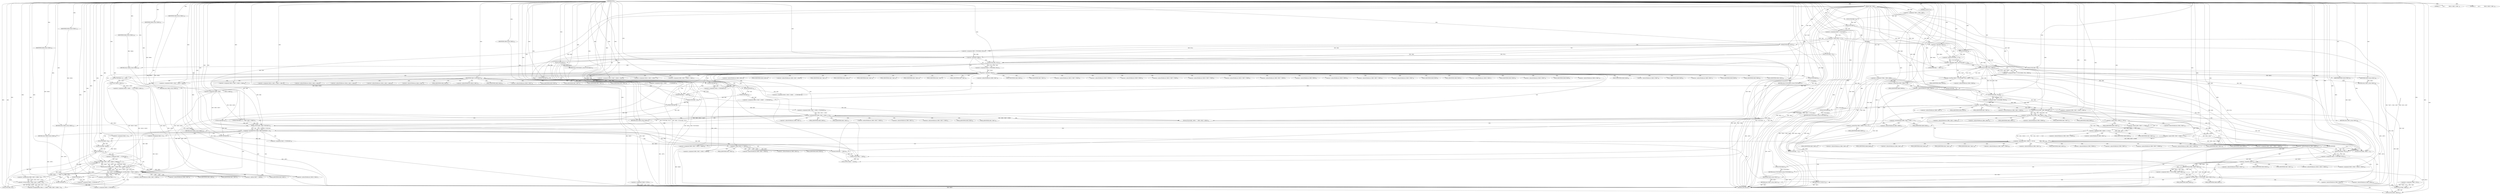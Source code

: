 digraph "FUN1" {  
"8" [label = <(METHOD,FUN1)<SUB>1</SUB>> ]
"542" [label = <(METHOD_RETURN,int)<SUB>1</SUB>> ]
"9" [label = <(PARAM,VAR1 *VAR2)<SUB>1</SUB>> ]
"12" [label = <(&lt;operator&gt;.assignment,*VAR4 = VAR2-&gt;VAR5)<SUB>3</SUB>> ]
"18" [label = <(&lt;operator&gt;.assignment,*VAR7 = VAR2-&gt;VAR7)<SUB>4</SUB>> ]
"25" [label = <(&lt;operator&gt;.assignment,*VAR9 = NULL)<SUB>5</SUB>> ]
"28" [label = <(&lt;operator&gt;.assignment,*VAR10 = NULL)<SUB>5</SUB>> ]
"34" [label = <(FUN2,FUN2(VAR7, 4))<SUB>9</SUB>> ]
"37" [label = <(&lt;operator&gt;.assignment,VAR11 = FUN3(VAR7))<SUB>11</SUB>> ]
"540" [label = <(RETURN,return 0;,return 0;)<SUB>139</SUB>> ]
"42" [label = <(&lt;operator&gt;.equals,VAR11 == 2)<SUB>12</SUB>> ]
"541" [label = <(LITERAL,0,return 0;)<SUB>139</SUB>> ]
"39" [label = <(FUN3,FUN3(VAR7))<SUB>11</SUB>> ]
"48" [label = <(FUN2,FUN2(VAR7, 22))<SUB>15</SUB>> ]
"51" [label = <(&lt;operator&gt;.assignment,VAR9 = FUN4(VAR2, NULL))<SUB>18</SUB>> ]
"63" [label = <(&lt;operator&gt;.assignment,VAR10 = FUN4(VAR2, NULL))<SUB>22</SUB>> ]
"75" [label = <(FUN6,FUN6(VAR10, 64, 1, 15))<SUB>25</SUB>> ]
"80" [label = <(&lt;operator&gt;.assignment,VAR10-&gt;VAR17-&gt;VAR18 = VAR19)<SUB>26</SUB>> ]
"87" [label = <(&lt;operator&gt;.assignment,VAR10-&gt;VAR20    = FUN7(VAR10-&gt;VAR21))<SUB>27</SUB>> ]
"95" [label = <(&lt;operator&gt;.assignment,VAR10-&gt;VAR22         = FUN8(VAR7))<SUB>28</SUB>> ]
"101" [label = <(&lt;operator&gt;.assignment,VAR15 = FUN8(VAR7))<SUB>29</SUB>> ]
"141" [label = <(&lt;operator&gt;.assignment,VAR10-&gt;VAR17-&gt;VAR28 = 0)<SUB>42</SUB>> ]
"148" [label = <(&lt;operator&gt;.assignment,VAR10-&gt;VAR17-&gt;VAR29     = FUN8(VAR7))<SUB>43</SUB>> ]
"156" [label = <(&lt;operator&gt;.assignment,VAR10-&gt;VAR17-&gt;VAR30    = FUN8(VAR7))<SUB>44</SUB>> ]
"164" [label = <(FUN2,FUN2(VAR7, 12))<SUB>45</SUB>> ]
"167" [label = <(&lt;operator&gt;.assignment,VAR9-&gt;VAR17-&gt;VAR18  = VAR31)<SUB>47</SUB>> ]
"174" [label = <(&lt;operator&gt;.assignment,VAR9-&gt;VAR22          = VAR10-&gt;VAR22)<SUB>48</SUB>> ]
"181" [label = <(&lt;operator&gt;.assignment,VAR9-&gt;VAR17-&gt;VAR32 = FUN8(VAR7))<SUB>49</SUB>> ]
"209" [label = <(FUN6,FUN6(VAR9, 33, 1, VAR9-&gt;VAR17-&gt;VAR32))<SUB>54</SUB>> ]
"229" [label = <(&lt;operator&gt;.assignment,VAR15 = FUN8(VAR7))<SUB>58</SUB>> ]
"251" [label = <(FUN2,FUN2(VAR7, 12))<SUB>65</SUB>> ]
"254" [label = <(FUN12,FUN12(VAR2, &quot;&quot;, 0x80))<SUB>66</SUB>> ]
"258" [label = <(FUN12,FUN12(VAR2, &quot;&quot;, 0x100))<SUB>67</SUB>> ]
"262" [label = <(FUN2,FUN2(VAR7, 0x80))<SUB>68</SUB>> ]
"265" [label = <(&lt;operator&gt;.assignment,VAR14 = 0)<SUB>70</SUB>> ]
"57" [label = <(&lt;operator&gt;.logicalNot,!VAR9)<SUB>19</SUB>> ]
"69" [label = <(&lt;operator&gt;.logicalNot,!VAR10)<SUB>23</SUB>> ]
"106" [label = <(IDENTIFIER,VAR15,switch(VAR15))<SUB>30</SUB>> ]
"190" [label = <(&lt;operator&gt;.lessEqualsThan,VAR9-&gt;VAR17-&gt;VAR32 &lt;= 0)<SUB>50</SUB>> ]
"219" [label = <(&lt;operator&gt;.lessThan,FUN11(VAR2, VAR9, FUN8(VAR7)) &lt; 0)<SUB>55</SUB>> ]
"234" [label = <(&lt;operator&gt;.equals,VAR15 == VAR35)<SUB>59</SUB>> ]
"273" [label = <(&lt;operator&gt;.lessThan,VAR12 &lt; VAR10-&gt;VAR22)<SUB>71</SUB>> ]
"278" [label = <(&lt;operator&gt;.postIncrement,VAR12++)<SUB>71</SUB>> ]
"53" [label = <(FUN4,FUN4(VAR2, NULL))<SUB>18</SUB>> ]
"60" [label = <(RETURN,return FUN5(VAR16);,return FUN5(VAR16);)<SUB>20</SUB>> ]
"65" [label = <(FUN4,FUN4(VAR2, NULL))<SUB>22</SUB>> ]
"72" [label = <(RETURN,return FUN5(VAR16);,return FUN5(VAR16);)<SUB>24</SUB>> ]
"91" [label = <(FUN7,FUN7(VAR10-&gt;VAR21))<SUB>27</SUB>> ]
"99" [label = <(FUN8,FUN8(VAR7))<SUB>28</SUB>> ]
"103" [label = <(FUN8,FUN8(VAR7))<SUB>29</SUB>> ]
"109" [label = <(LITERAL,1,{
        case 1:
            VAR10-&gt;VAR17-&gt;VAR...)<SUB>31</SUB>> ]
"110" [label = <(&lt;operator&gt;.assignment,VAR10-&gt;VAR17-&gt;VAR23 = VAR24)<SUB>32</SUB>> ]
"119" [label = <(LITERAL,2,{
        case 1:
            VAR10-&gt;VAR17-&gt;VAR...)<SUB>34</SUB>> ]
"120" [label = <(&lt;operator&gt;.assignment,VAR10-&gt;VAR17-&gt;VAR25 = VAR26)<SUB>35</SUB>> ]
"127" [label = <(&lt;operator&gt;.assignment,VAR10-&gt;VAR17-&gt;VAR23 = VAR27)<SUB>36</SUB>> ]
"136" [label = <(FUN9,FUN9(VAR2, &quot;&quot;, VAR15))<SUB>39</SUB>> ]
"154" [label = <(FUN8,FUN8(VAR7))<SUB>43</SUB>> ]
"162" [label = <(FUN8,FUN8(VAR7))<SUB>44</SUB>> ]
"187" [label = <(FUN8,FUN8(VAR7))<SUB>49</SUB>> ]
"198" [label = <(FUN10,FUN10(VAR2, VAR33, &quot;&quot;, VAR9-&gt;VAR17-&gt;VAR32))<SUB>51</SUB>> ]
"207" [label = <(RETURN,return VAR34;,return VAR34;)<SUB>52</SUB>> ]
"227" [label = <(RETURN,return VAR34;,return VAR34;)<SUB>56</SUB>> ]
"231" [label = <(FUN8,FUN8(VAR7))<SUB>58</SUB>> ]
"238" [label = <(&lt;operator&gt;.assignment,VAR9-&gt;VAR17-&gt;VAR23 = VAR36)<SUB>60</SUB>> ]
"270" [label = <(&lt;operator&gt;.assignment,VAR12 = 0)<SUB>71</SUB>> ]
"282" [label = <(&lt;operator&gt;.assignment,VAR37   = FUN8(VAR7))<SUB>72</SUB>> ]
"287" [label = <(&lt;operator&gt;.assignment,VAR38 = FUN8(VAR7))<SUB>73</SUB>> ]
"292" [label = <(&lt;operator&gt;.assignment,VAR39 = FUN8(VAR7))<SUB>74</SUB>> ]
"296" [label = <(FUN2,FUN2(VAR7, 8))<SUB>79</SUB>> ]
"299" [label = <(FUN13,FUN13(VAR9, VAR37, VAR14, VAR38, 0, VAR40))<SUB>80</SUB>> ]
"306" [label = <(FUN13,FUN13(VAR10, VAR37 + VAR38, VAR12, VAR39, 0, VA...)<SUB>81</SUB>> ]
"315" [label = <(&lt;operator&gt;.assignmentPlus,VAR14 += VAR38 / (VAR9-&gt;VAR17-&gt;VAR41 * 2))<SUB>82</SUB>> ]
"329" [label = <(&lt;operator&gt;.logicalAnd,!VAR11 &amp;&amp; FUN3(VAR7) == 3)<SUB>84</SUB>> ]
"61" [label = <(FUN5,FUN5(VAR16))<SUB>20</SUB>> ]
"73" [label = <(FUN5,FUN5(VAR16))<SUB>24</SUB>> ]
"208" [label = <(IDENTIFIER,VAR34,return VAR34;)<SUB>52</SUB>> ]
"220" [label = <(FUN11,FUN11(VAR2, VAR9, FUN8(VAR7)))<SUB>55</SUB>> ]
"228" [label = <(IDENTIFIER,VAR34,return VAR34;)<SUB>56</SUB>> ]
"247" [label = <(FUN9,FUN9(VAR2, &quot;&quot;, VAR15))<SUB>62</SUB>> ]
"337" [label = <(FUN2,FUN2(VAR7, 4))<SUB>85</SUB>> ]
"223" [label = <(FUN8,FUN8(VAR7))<SUB>55</SUB>> ]
"284" [label = <(FUN8,FUN8(VAR7))<SUB>72</SUB>> ]
"289" [label = <(FUN8,FUN8(VAR7))<SUB>73</SUB>> ]
"294" [label = <(FUN8,FUN8(VAR7))<SUB>74</SUB>> ]
"308" [label = <(&lt;operator&gt;.addition,VAR37 + VAR38)<SUB>81</SUB>> ]
"317" [label = <(&lt;operator&gt;.division,VAR38 / (VAR9-&gt;VAR17-&gt;VAR41 * 2))<SUB>82</SUB>> ]
"330" [label = <(&lt;operator&gt;.logicalNot,!VAR11)<SUB>84</SUB>> ]
"332" [label = <(&lt;operator&gt;.equals,FUN3(VAR7) == 3)<SUB>84</SUB>> ]
"341" [label = <(&lt;operator&gt;.lessThan,(VAR13 = FUN14(VAR2, NULL, VAR42)) &lt; 0)<SUB>87</SUB>> ]
"353" [label = <(&lt;operator&gt;.greaterThan,VAR4-&gt;VAR43 &gt; 1)<SUB>90</SUB>> ]
"467" [label = <(&lt;operator&gt;.greaterThan,VAR4-&gt;VAR50 &gt; 1)<SUB>117</SUB>> ]
"534" [label = <(FUN9,FUN9(VAR2, &quot;&quot;, VAR11))<SUB>135</SUB>> ]
"538" [label = <(RETURN,return VAR44;,return VAR44;)<SUB>136</SUB>> ]
"319" [label = <(&lt;operator&gt;.multiplication,VAR9-&gt;VAR17-&gt;VAR41 * 2)<SUB>82</SUB>> ]
"333" [label = <(FUN3,FUN3(VAR7))<SUB>84</SUB>> ]
"350" [label = <(RETURN,return VAR13;,return VAR13;)<SUB>88</SUB>> ]
"359" [label = <(FUN9,FUN9(VAR2, &quot;&quot;))<SUB>91</SUB>> ]
"362" [label = <(RETURN,return VAR44;,return VAR44;)<SUB>92</SUB>> ]
"473" [label = <(FUN9,FUN9(VAR2, &quot;&quot;))<SUB>118</SUB>> ]
"476" [label = <(RETURN,return VAR44;,return VAR44;)<SUB>119</SUB>> ]
"521" [label = <(FUN15,FUN15(VAR7, VAR9))<SUB>130</SUB>> ]
"529" [label = <(FUN15,FUN15(VAR7, VAR10))<SUB>133</SUB>> ]
"539" [label = <(IDENTIFIER,VAR44,return VAR44;)<SUB>136</SUB>> ]
"342" [label = <(&lt;operator&gt;.assignment,VAR13 = FUN14(VAR2, NULL, VAR42))<SUB>87</SUB>> ]
"351" [label = <(IDENTIFIER,VAR13,return VAR13;)<SUB>88</SUB>> ]
"363" [label = <(IDENTIFIER,VAR44,return VAR44;)<SUB>92</SUB>> ]
"477" [label = <(IDENTIFIER,VAR44,return VAR44;)<SUB>119</SUB>> ]
"344" [label = <(FUN14,FUN14(VAR2, NULL, VAR42))<SUB>87</SUB>> ]
"371" [label = <(&lt;operator&gt;.assignment,VAR9 = FUN4(VAR2, NULL))<SUB>94</SUB>> ]
"383" [label = <(&lt;operator&gt;.assignment,VAR9-&gt;VAR17-&gt;VAR18 = VAR31)<SUB>97</SUB>> ]
"485" [label = <(&lt;operator&gt;.assignment,VAR10 = FUN4(VAR2, NULL))<SUB>121</SUB>> ]
"497" [label = <(&lt;operator&gt;.assignment,VAR10-&gt;VAR17-&gt;VAR18 = VAR19)<SUB>124</SUB>> ]
"377" [label = <(&lt;operator&gt;.logicalNot,!VAR9)<SUB>95</SUB>> ]
"391" [label = <(&lt;operator&gt;.lessThan,(FUN14(VAR2, VAR9, VAR45)) &lt; 0)<SUB>98</SUB>> ]
"401" [label = <(&lt;operator&gt;.logicalAnd,VAR4-&gt;VAR46 == 100 &amp;&amp;
                VAR4-&gt;VAR...)<SUB>100</SUB>> ]
"452" [label = <(&lt;operator&gt;.lessEqualsThan,VAR9-&gt;VAR17-&gt;VAR41 &lt;= 0)<SUB>111</SUB>> ]
"491" [label = <(&lt;operator&gt;.logicalNot,!VAR10)<SUB>122</SUB>> ]
"505" [label = <(&lt;operator&gt;.lessThan,(VAR13 = FUN14(VAR2, VAR10, VAR51))&lt;0)<SUB>125</SUB>> ]
"373" [label = <(FUN4,FUN4(VAR2, NULL))<SUB>94</SUB>> ]
"380" [label = <(RETURN,return FUN5(VAR16);,return FUN5(VAR16);)<SUB>96</SUB>> ]
"398" [label = <(RETURN,return VAR13;,return VAR13;)<SUB>99</SUB>> ]
"421" [label = <(&lt;operator&gt;.assignment,VAR9-&gt;VAR17-&gt;VAR23 = VAR36)<SUB>103</SUB>> ]
"460" [label = <(FUN10,FUN10(VAR2, VAR33, &quot;&quot;))<SUB>112</SUB>> ]
"464" [label = <(RETURN,return VAR34;,return VAR34;)<SUB>113</SUB>> ]
"487" [label = <(FUN4,FUN4(VAR2, NULL))<SUB>121</SUB>> ]
"494" [label = <(RETURN,return FUN5(VAR16);,return FUN5(VAR16);)<SUB>123</SUB>> ]
"514" [label = <(RETURN,return VAR13;,return VAR13;)<SUB>126</SUB>> ]
"381" [label = <(FUN5,FUN5(VAR16))<SUB>96</SUB>> ]
"392" [label = <(FUN14,FUN14(VAR2, VAR9, VAR45))<SUB>98</SUB>> ]
"399" [label = <(IDENTIFIER,VAR13,return VAR13;)<SUB>99</SUB>> ]
"402" [label = <(&lt;operator&gt;.logicalAnd,VAR4-&gt;VAR46 == 100 &amp;&amp;
                VAR4-&gt;VAR...)<SUB>100</SUB>> ]
"413" [label = <(&lt;operator&gt;.equals,VAR9-&gt;VAR17-&gt;VAR48 == 16)<SUB>102</SUB>> ]
"430" [label = <(FUN9,FUN9(VAR2,
                                    ...)<SUB>105</SUB>> ]
"444" [label = <(&lt;operator&gt;.assignment,VAR9-&gt;VAR17-&gt;VAR23 = VAR49)<SUB>109</SUB>> ]
"465" [label = <(IDENTIFIER,VAR34,return VAR34;)<SUB>113</SUB>> ]
"495" [label = <(FUN5,FUN5(VAR16))<SUB>123</SUB>> ]
"506" [label = <(&lt;operator&gt;.assignment,VAR13 = FUN14(VAR2, VAR10, VAR51))<SUB>125</SUB>> ]
"515" [label = <(IDENTIFIER,VAR13,return VAR13;)<SUB>126</SUB>> ]
"403" [label = <(&lt;operator&gt;.equals,VAR4-&gt;VAR46 == 100)<SUB>100</SUB>> ]
"408" [label = <(&lt;operator&gt;.equals,VAR4-&gt;VAR47 == VAR35)<SUB>101</SUB>> ]
"508" [label = <(FUN14,FUN14(VAR2, VAR10, VAR51))<SUB>125</SUB>> ]
"81" [label = <(&lt;operator&gt;.indirectFieldAccess,VAR10-&gt;VAR17-&gt;VAR18)<SUB>26</SUB>> ]
"88" [label = <(&lt;operator&gt;.indirectFieldAccess,VAR10-&gt;VAR20)<SUB>27</SUB>> ]
"96" [label = <(&lt;operator&gt;.indirectFieldAccess,VAR10-&gt;VAR22)<SUB>28</SUB>> ]
"142" [label = <(&lt;operator&gt;.indirectFieldAccess,VAR10-&gt;VAR17-&gt;VAR28)<SUB>42</SUB>> ]
"149" [label = <(&lt;operator&gt;.indirectFieldAccess,VAR10-&gt;VAR17-&gt;VAR29)<SUB>43</SUB>> ]
"157" [label = <(&lt;operator&gt;.indirectFieldAccess,VAR10-&gt;VAR17-&gt;VAR30)<SUB>44</SUB>> ]
"168" [label = <(&lt;operator&gt;.indirectFieldAccess,VAR9-&gt;VAR17-&gt;VAR18)<SUB>47</SUB>> ]
"175" [label = <(&lt;operator&gt;.indirectFieldAccess,VAR9-&gt;VAR22)<SUB>48</SUB>> ]
"178" [label = <(&lt;operator&gt;.indirectFieldAccess,VAR10-&gt;VAR22)<SUB>48</SUB>> ]
"182" [label = <(&lt;operator&gt;.indirectFieldAccess,VAR9-&gt;VAR17-&gt;VAR32)<SUB>49</SUB>> ]
"213" [label = <(&lt;operator&gt;.indirectFieldAccess,VAR9-&gt;VAR17-&gt;VAR32)<SUB>54</SUB>> ]
"82" [label = <(&lt;operator&gt;.indirectFieldAccess,VAR10-&gt;VAR17)<SUB>26</SUB>> ]
"85" [label = <(FIELD_IDENTIFIER,VAR18,VAR18)<SUB>26</SUB>> ]
"90" [label = <(FIELD_IDENTIFIER,VAR20,VAR20)<SUB>27</SUB>> ]
"92" [label = <(&lt;operator&gt;.indirectFieldAccess,VAR10-&gt;VAR21)<SUB>27</SUB>> ]
"98" [label = <(FIELD_IDENTIFIER,VAR22,VAR22)<SUB>28</SUB>> ]
"143" [label = <(&lt;operator&gt;.indirectFieldAccess,VAR10-&gt;VAR17)<SUB>42</SUB>> ]
"146" [label = <(FIELD_IDENTIFIER,VAR28,VAR28)<SUB>42</SUB>> ]
"150" [label = <(&lt;operator&gt;.indirectFieldAccess,VAR10-&gt;VAR17)<SUB>43</SUB>> ]
"153" [label = <(FIELD_IDENTIFIER,VAR29,VAR29)<SUB>43</SUB>> ]
"158" [label = <(&lt;operator&gt;.indirectFieldAccess,VAR10-&gt;VAR17)<SUB>44</SUB>> ]
"161" [label = <(FIELD_IDENTIFIER,VAR30,VAR30)<SUB>44</SUB>> ]
"169" [label = <(&lt;operator&gt;.indirectFieldAccess,VAR9-&gt;VAR17)<SUB>47</SUB>> ]
"172" [label = <(FIELD_IDENTIFIER,VAR18,VAR18)<SUB>47</SUB>> ]
"177" [label = <(FIELD_IDENTIFIER,VAR22,VAR22)<SUB>48</SUB>> ]
"180" [label = <(FIELD_IDENTIFIER,VAR22,VAR22)<SUB>48</SUB>> ]
"183" [label = <(&lt;operator&gt;.indirectFieldAccess,VAR9-&gt;VAR17)<SUB>49</SUB>> ]
"186" [label = <(FIELD_IDENTIFIER,VAR32,VAR32)<SUB>49</SUB>> ]
"191" [label = <(&lt;operator&gt;.indirectFieldAccess,VAR9-&gt;VAR17-&gt;VAR32)<SUB>50</SUB>> ]
"214" [label = <(&lt;operator&gt;.indirectFieldAccess,VAR9-&gt;VAR17)<SUB>54</SUB>> ]
"217" [label = <(FIELD_IDENTIFIER,VAR32,VAR32)<SUB>54</SUB>> ]
"275" [label = <(&lt;operator&gt;.indirectFieldAccess,VAR10-&gt;VAR22)<SUB>71</SUB>> ]
"84" [label = <(FIELD_IDENTIFIER,VAR17,VAR17)<SUB>26</SUB>> ]
"94" [label = <(FIELD_IDENTIFIER,VAR21,VAR21)<SUB>27</SUB>> ]
"111" [label = <(&lt;operator&gt;.indirectFieldAccess,VAR10-&gt;VAR17-&gt;VAR23)<SUB>32</SUB>> ]
"121" [label = <(&lt;operator&gt;.indirectFieldAccess,VAR10-&gt;VAR17-&gt;VAR25)<SUB>35</SUB>> ]
"128" [label = <(&lt;operator&gt;.indirectFieldAccess,VAR10-&gt;VAR17-&gt;VAR23)<SUB>36</SUB>> ]
"145" [label = <(FIELD_IDENTIFIER,VAR17,VAR17)<SUB>42</SUB>> ]
"152" [label = <(FIELD_IDENTIFIER,VAR17,VAR17)<SUB>43</SUB>> ]
"160" [label = <(FIELD_IDENTIFIER,VAR17,VAR17)<SUB>44</SUB>> ]
"171" [label = <(FIELD_IDENTIFIER,VAR17,VAR17)<SUB>47</SUB>> ]
"185" [label = <(FIELD_IDENTIFIER,VAR17,VAR17)<SUB>49</SUB>> ]
"192" [label = <(&lt;operator&gt;.indirectFieldAccess,VAR9-&gt;VAR17)<SUB>50</SUB>> ]
"195" [label = <(FIELD_IDENTIFIER,VAR32,VAR32)<SUB>50</SUB>> ]
"202" [label = <(&lt;operator&gt;.indirectFieldAccess,VAR9-&gt;VAR17-&gt;VAR32)<SUB>51</SUB>> ]
"216" [label = <(FIELD_IDENTIFIER,VAR17,VAR17)<SUB>54</SUB>> ]
"239" [label = <(&lt;operator&gt;.indirectFieldAccess,VAR9-&gt;VAR17-&gt;VAR23)<SUB>60</SUB>> ]
"277" [label = <(FIELD_IDENTIFIER,VAR22,VAR22)<SUB>71</SUB>> ]
"112" [label = <(&lt;operator&gt;.indirectFieldAccess,VAR10-&gt;VAR17)<SUB>32</SUB>> ]
"115" [label = <(FIELD_IDENTIFIER,VAR23,VAR23)<SUB>32</SUB>> ]
"122" [label = <(&lt;operator&gt;.indirectFieldAccess,VAR10-&gt;VAR17)<SUB>35</SUB>> ]
"125" [label = <(FIELD_IDENTIFIER,VAR25,VAR25)<SUB>35</SUB>> ]
"129" [label = <(&lt;operator&gt;.indirectFieldAccess,VAR10-&gt;VAR17)<SUB>36</SUB>> ]
"132" [label = <(FIELD_IDENTIFIER,VAR23,VAR23)<SUB>36</SUB>> ]
"194" [label = <(FIELD_IDENTIFIER,VAR17,VAR17)<SUB>50</SUB>> ]
"203" [label = <(&lt;operator&gt;.indirectFieldAccess,VAR9-&gt;VAR17)<SUB>51</SUB>> ]
"206" [label = <(FIELD_IDENTIFIER,VAR32,VAR32)<SUB>51</SUB>> ]
"240" [label = <(&lt;operator&gt;.indirectFieldAccess,VAR9-&gt;VAR17)<SUB>60</SUB>> ]
"243" [label = <(FIELD_IDENTIFIER,VAR23,VAR23)<SUB>60</SUB>> ]
"517" [label = <(&lt;operator&gt;.indirectFieldAccess,VAR4-&gt;VAR43)<SUB>129</SUB>> ]
"525" [label = <(&lt;operator&gt;.indirectFieldAccess,VAR4-&gt;VAR50)<SUB>132</SUB>> ]
"114" [label = <(FIELD_IDENTIFIER,VAR17,VAR17)<SUB>32</SUB>> ]
"124" [label = <(FIELD_IDENTIFIER,VAR17,VAR17)<SUB>35</SUB>> ]
"131" [label = <(FIELD_IDENTIFIER,VAR17,VAR17)<SUB>36</SUB>> ]
"205" [label = <(FIELD_IDENTIFIER,VAR17,VAR17)<SUB>51</SUB>> ]
"242" [label = <(FIELD_IDENTIFIER,VAR17,VAR17)<SUB>60</SUB>> ]
"320" [label = <(&lt;operator&gt;.indirectFieldAccess,VAR9-&gt;VAR17-&gt;VAR41)<SUB>82</SUB>> ]
"354" [label = <(&lt;operator&gt;.indirectFieldAccess,VAR4-&gt;VAR43)<SUB>90</SUB>> ]
"468" [label = <(&lt;operator&gt;.indirectFieldAccess,VAR4-&gt;VAR50)<SUB>117</SUB>> ]
"519" [label = <(FIELD_IDENTIFIER,VAR43,VAR43)<SUB>129</SUB>> ]
"527" [label = <(FIELD_IDENTIFIER,VAR50,VAR50)<SUB>132</SUB>> ]
"321" [label = <(&lt;operator&gt;.indirectFieldAccess,VAR9-&gt;VAR17)<SUB>82</SUB>> ]
"324" [label = <(FIELD_IDENTIFIER,VAR41,VAR41)<SUB>82</SUB>> ]
"356" [label = <(FIELD_IDENTIFIER,VAR43,VAR43)<SUB>90</SUB>> ]
"470" [label = <(FIELD_IDENTIFIER,VAR50,VAR50)<SUB>117</SUB>> ]
"323" [label = <(FIELD_IDENTIFIER,VAR17,VAR17)<SUB>82</SUB>> ]
"367" [label = <(&lt;operator&gt;.indirectFieldAccess,VAR4-&gt;VAR43)<SUB>93</SUB>> ]
"481" [label = <(&lt;operator&gt;.indirectFieldAccess,VAR4-&gt;VAR50)<SUB>120</SUB>> ]
"369" [label = <(FIELD_IDENTIFIER,VAR43,VAR43)<SUB>93</SUB>> ]
"483" [label = <(FIELD_IDENTIFIER,VAR50,VAR50)<SUB>120</SUB>> ]
"384" [label = <(&lt;operator&gt;.indirectFieldAccess,VAR9-&gt;VAR17-&gt;VAR18)<SUB>97</SUB>> ]
"498" [label = <(&lt;operator&gt;.indirectFieldAccess,VAR10-&gt;VAR17-&gt;VAR18)<SUB>124</SUB>> ]
"385" [label = <(&lt;operator&gt;.indirectFieldAccess,VAR9-&gt;VAR17)<SUB>97</SUB>> ]
"388" [label = <(FIELD_IDENTIFIER,VAR18,VAR18)<SUB>97</SUB>> ]
"453" [label = <(&lt;operator&gt;.indirectFieldAccess,VAR9-&gt;VAR17-&gt;VAR41)<SUB>111</SUB>> ]
"499" [label = <(&lt;operator&gt;.indirectFieldAccess,VAR10-&gt;VAR17)<SUB>124</SUB>> ]
"502" [label = <(FIELD_IDENTIFIER,VAR18,VAR18)<SUB>124</SUB>> ]
"387" [label = <(FIELD_IDENTIFIER,VAR17,VAR17)<SUB>97</SUB>> ]
"414" [label = <(&lt;operator&gt;.indirectFieldAccess,VAR9-&gt;VAR17-&gt;VAR48)<SUB>102</SUB>> ]
"422" [label = <(&lt;operator&gt;.indirectFieldAccess,VAR9-&gt;VAR17-&gt;VAR23)<SUB>103</SUB>> ]
"454" [label = <(&lt;operator&gt;.indirectFieldAccess,VAR9-&gt;VAR17)<SUB>111</SUB>> ]
"457" [label = <(FIELD_IDENTIFIER,VAR41,VAR41)<SUB>111</SUB>> ]
"501" [label = <(FIELD_IDENTIFIER,VAR17,VAR17)<SUB>124</SUB>> ]
"404" [label = <(&lt;operator&gt;.indirectFieldAccess,VAR4-&gt;VAR46)<SUB>100</SUB>> ]
"409" [label = <(&lt;operator&gt;.indirectFieldAccess,VAR4-&gt;VAR47)<SUB>101</SUB>> ]
"415" [label = <(&lt;operator&gt;.indirectFieldAccess,VAR9-&gt;VAR17)<SUB>102</SUB>> ]
"418" [label = <(FIELD_IDENTIFIER,VAR48,VAR48)<SUB>102</SUB>> ]
"423" [label = <(&lt;operator&gt;.indirectFieldAccess,VAR9-&gt;VAR17)<SUB>103</SUB>> ]
"426" [label = <(FIELD_IDENTIFIER,VAR23,VAR23)<SUB>103</SUB>> ]
"433" [label = <(&lt;operator&gt;.indirectFieldAccess,VAR4-&gt;VAR46)<SUB>107</SUB>> ]
"436" [label = <(&lt;operator&gt;.indirectFieldAccess,VAR4-&gt;VAR47)<SUB>107</SUB>> ]
"439" [label = <(&lt;operator&gt;.indirectFieldAccess,VAR9-&gt;VAR17-&gt;VAR48)<SUB>108</SUB>> ]
"445" [label = <(&lt;operator&gt;.indirectFieldAccess,VAR9-&gt;VAR17-&gt;VAR23)<SUB>109</SUB>> ]
"456" [label = <(FIELD_IDENTIFIER,VAR17,VAR17)<SUB>111</SUB>> ]
"406" [label = <(FIELD_IDENTIFIER,VAR46,VAR46)<SUB>100</SUB>> ]
"411" [label = <(FIELD_IDENTIFIER,VAR47,VAR47)<SUB>101</SUB>> ]
"417" [label = <(FIELD_IDENTIFIER,VAR17,VAR17)<SUB>102</SUB>> ]
"425" [label = <(FIELD_IDENTIFIER,VAR17,VAR17)<SUB>103</SUB>> ]
"435" [label = <(FIELD_IDENTIFIER,VAR46,VAR46)<SUB>107</SUB>> ]
"438" [label = <(FIELD_IDENTIFIER,VAR47,VAR47)<SUB>107</SUB>> ]
"440" [label = <(&lt;operator&gt;.indirectFieldAccess,VAR9-&gt;VAR17)<SUB>108</SUB>> ]
"443" [label = <(FIELD_IDENTIFIER,VAR48,VAR48)<SUB>108</SUB>> ]
"446" [label = <(&lt;operator&gt;.indirectFieldAccess,VAR9-&gt;VAR17)<SUB>109</SUB>> ]
"449" [label = <(FIELD_IDENTIFIER,VAR23,VAR23)<SUB>109</SUB>> ]
"442" [label = <(FIELD_IDENTIFIER,VAR17,VAR17)<SUB>108</SUB>> ]
"448" [label = <(FIELD_IDENTIFIER,VAR17,VAR17)<SUB>109</SUB>> ]
  "227" -> "542"  [ label = "DDG: &lt;RET&gt;"] 
  "540" -> "542"  [ label = "DDG: &lt;RET&gt;"] 
  "494" -> "542"  [ label = "DDG: &lt;RET&gt;"] 
  "380" -> "542"  [ label = "DDG: &lt;RET&gt;"] 
  "398" -> "542"  [ label = "DDG: &lt;RET&gt;"] 
  "350" -> "542"  [ label = "DDG: &lt;RET&gt;"] 
  "476" -> "542"  [ label = "DDG: &lt;RET&gt;"] 
  "464" -> "542"  [ label = "DDG: &lt;RET&gt;"] 
  "514" -> "542"  [ label = "DDG: &lt;RET&gt;"] 
  "207" -> "542"  [ label = "DDG: &lt;RET&gt;"] 
  "362" -> "542"  [ label = "DDG: &lt;RET&gt;"] 
  "72" -> "542"  [ label = "DDG: &lt;RET&gt;"] 
  "60" -> "542"  [ label = "DDG: &lt;RET&gt;"] 
  "538" -> "542"  [ label = "DDG: &lt;RET&gt;"] 
  "12" -> "542"  [ label = "DDG: VAR4"] 
  "12" -> "542"  [ label = "DDG: VAR2-&gt;VAR5"] 
  "12" -> "542"  [ label = "DDG: *VAR4 = VAR2-&gt;VAR5"] 
  "18" -> "542"  [ label = "DDG: VAR2-&gt;VAR7"] 
  "18" -> "542"  [ label = "DDG: *VAR7 = VAR2-&gt;VAR7"] 
  "25" -> "542"  [ label = "DDG: *VAR9 = NULL"] 
  "28" -> "542"  [ label = "DDG: VAR10"] 
  "28" -> "542"  [ label = "DDG: *VAR10 = NULL"] 
  "34" -> "542"  [ label = "DDG: FUN2(VAR7, 4)"] 
  "37" -> "542"  [ label = "DDG: FUN3(VAR7)"] 
  "37" -> "542"  [ label = "DDG: VAR11 = FUN3(VAR7)"] 
  "42" -> "542"  [ label = "DDG: VAR11"] 
  "42" -> "542"  [ label = "DDG: VAR11 == 2"] 
  "48" -> "542"  [ label = "DDG: VAR7"] 
  "48" -> "542"  [ label = "DDG: FUN2(VAR7, 22)"] 
  "53" -> "542"  [ label = "DDG: VAR2"] 
  "53" -> "542"  [ label = "DDG: NULL"] 
  "51" -> "542"  [ label = "DDG: FUN4(VAR2, NULL)"] 
  "51" -> "542"  [ label = "DDG: VAR9 = FUN4(VAR2, NULL)"] 
  "57" -> "542"  [ label = "DDG: VAR9"] 
  "57" -> "542"  [ label = "DDG: !VAR9"] 
  "61" -> "542"  [ label = "DDG: VAR16"] 
  "61" -> "542"  [ label = "DDG: FUN5(VAR16)"] 
  "127" -> "542"  [ label = "DDG: VAR27"] 
  "444" -> "542"  [ label = "DDG: VAR49"] 
  "344" -> "542"  [ label = "DDG: VAR42"] 
  "120" -> "542"  [ label = "DDG: VAR26"] 
  "110" -> "542"  [ label = "DDG: VAR24"] 
  "392" -> "542"  [ label = "DDG: VAR45"] 
  "508" -> "542"  [ label = "DDG: VAR51"] 
  "8" -> "9"  [ label = "DDG: "] 
  "9" -> "12"  [ label = "DDG: VAR2"] 
  "9" -> "18"  [ label = "DDG: VAR2"] 
  "8" -> "25"  [ label = "DDG: "] 
  "8" -> "28"  [ label = "DDG: "] 
  "39" -> "37"  [ label = "DDG: VAR7"] 
  "541" -> "540"  [ label = "DDG: 0"] 
  "8" -> "540"  [ label = "DDG: "] 
  "18" -> "34"  [ label = "DDG: VAR7"] 
  "8" -> "34"  [ label = "DDG: "] 
  "8" -> "541"  [ label = "DDG: "] 
  "34" -> "39"  [ label = "DDG: VAR7"] 
  "8" -> "39"  [ label = "DDG: "] 
  "37" -> "42"  [ label = "DDG: VAR11"] 
  "8" -> "42"  [ label = "DDG: "] 
  "53" -> "51"  [ label = "DDG: VAR2"] 
  "53" -> "51"  [ label = "DDG: NULL"] 
  "65" -> "63"  [ label = "DDG: VAR2"] 
  "65" -> "63"  [ label = "DDG: NULL"] 
  "8" -> "80"  [ label = "DDG: "] 
  "91" -> "87"  [ label = "DDG: VAR10-&gt;VAR21"] 
  "99" -> "95"  [ label = "DDG: VAR7"] 
  "103" -> "101"  [ label = "DDG: VAR7"] 
  "8" -> "141"  [ label = "DDG: "] 
  "154" -> "148"  [ label = "DDG: VAR7"] 
  "162" -> "156"  [ label = "DDG: VAR7"] 
  "8" -> "167"  [ label = "DDG: "] 
  "75" -> "174"  [ label = "DDG: VAR10"] 
  "95" -> "174"  [ label = "DDG: VAR10-&gt;VAR22"] 
  "187" -> "181"  [ label = "DDG: VAR7"] 
  "231" -> "229"  [ label = "DDG: VAR7"] 
  "8" -> "265"  [ label = "DDG: "] 
  "39" -> "48"  [ label = "DDG: VAR7"] 
  "8" -> "48"  [ label = "DDG: "] 
  "69" -> "75"  [ label = "DDG: VAR10"] 
  "8" -> "75"  [ label = "DDG: "] 
  "8" -> "106"  [ label = "DDG: "] 
  "162" -> "164"  [ label = "DDG: VAR7"] 
  "8" -> "164"  [ label = "DDG: "] 
  "57" -> "209"  [ label = "DDG: VAR9"] 
  "174" -> "209"  [ label = "DDG: VAR9-&gt;VAR22"] 
  "8" -> "209"  [ label = "DDG: "] 
  "190" -> "209"  [ label = "DDG: VAR9-&gt;VAR17-&gt;VAR32"] 
  "231" -> "251"  [ label = "DDG: VAR7"] 
  "8" -> "251"  [ label = "DDG: "] 
  "220" -> "254"  [ label = "DDG: VAR2"] 
  "247" -> "254"  [ label = "DDG: VAR2"] 
  "8" -> "254"  [ label = "DDG: "] 
  "9" -> "254"  [ label = "DDG: VAR2"] 
  "254" -> "258"  [ label = "DDG: VAR2"] 
  "8" -> "258"  [ label = "DDG: "] 
  "9" -> "258"  [ label = "DDG: VAR2"] 
  "251" -> "262"  [ label = "DDG: VAR7"] 
  "8" -> "262"  [ label = "DDG: "] 
  "9" -> "53"  [ label = "DDG: VAR2"] 
  "8" -> "53"  [ label = "DDG: "] 
  "51" -> "57"  [ label = "DDG: VAR9"] 
  "8" -> "57"  [ label = "DDG: "] 
  "61" -> "60"  [ label = "DDG: FUN5(VAR16)"] 
  "53" -> "65"  [ label = "DDG: VAR2"] 
  "8" -> "65"  [ label = "DDG: "] 
  "9" -> "65"  [ label = "DDG: VAR2"] 
  "53" -> "65"  [ label = "DDG: NULL"] 
  "63" -> "69"  [ label = "DDG: VAR10"] 
  "8" -> "69"  [ label = "DDG: "] 
  "73" -> "72"  [ label = "DDG: FUN5(VAR16)"] 
  "75" -> "91"  [ label = "DDG: VAR10"] 
  "48" -> "99"  [ label = "DDG: VAR7"] 
  "8" -> "99"  [ label = "DDG: "] 
  "99" -> "103"  [ label = "DDG: VAR7"] 
  "8" -> "103"  [ label = "DDG: "] 
  "8" -> "109"  [ label = "DDG: "] 
  "8" -> "110"  [ label = "DDG: "] 
  "8" -> "119"  [ label = "DDG: "] 
  "8" -> "120"  [ label = "DDG: "] 
  "8" -> "127"  [ label = "DDG: "] 
  "103" -> "154"  [ label = "DDG: VAR7"] 
  "8" -> "154"  [ label = "DDG: "] 
  "154" -> "162"  [ label = "DDG: VAR7"] 
  "8" -> "162"  [ label = "DDG: "] 
  "164" -> "187"  [ label = "DDG: VAR7"] 
  "8" -> "187"  [ label = "DDG: "] 
  "181" -> "190"  [ label = "DDG: VAR9-&gt;VAR17-&gt;VAR32"] 
  "8" -> "190"  [ label = "DDG: "] 
  "208" -> "207"  [ label = "DDG: VAR34"] 
  "8" -> "207"  [ label = "DDG: "] 
  "220" -> "219"  [ label = "DDG: VAR2"] 
  "220" -> "219"  [ label = "DDG: VAR9"] 
  "220" -> "219"  [ label = "DDG: FUN8(VAR7)"] 
  "8" -> "219"  [ label = "DDG: "] 
  "228" -> "227"  [ label = "DDG: VAR34"] 
  "8" -> "227"  [ label = "DDG: "] 
  "223" -> "231"  [ label = "DDG: VAR7"] 
  "8" -> "231"  [ label = "DDG: "] 
  "229" -> "234"  [ label = "DDG: VAR15"] 
  "8" -> "234"  [ label = "DDG: "] 
  "8" -> "238"  [ label = "DDG: "] 
  "8" -> "270"  [ label = "DDG: "] 
  "270" -> "273"  [ label = "DDG: VAR12"] 
  "278" -> "273"  [ label = "DDG: VAR12"] 
  "8" -> "273"  [ label = "DDG: "] 
  "75" -> "273"  [ label = "DDG: VAR10"] 
  "306" -> "273"  [ label = "DDG: VAR10"] 
  "95" -> "273"  [ label = "DDG: VAR10-&gt;VAR22"] 
  "306" -> "278"  [ label = "DDG: VAR12"] 
  "8" -> "278"  [ label = "DDG: "] 
  "284" -> "282"  [ label = "DDG: VAR7"] 
  "289" -> "287"  [ label = "DDG: VAR7"] 
  "294" -> "292"  [ label = "DDG: VAR7"] 
  "317" -> "315"  [ label = "DDG: VAR38"] 
  "317" -> "315"  [ label = "DDG: VAR9-&gt;VAR17-&gt;VAR41 * 2"] 
  "65" -> "136"  [ label = "DDG: VAR2"] 
  "8" -> "136"  [ label = "DDG: "] 
  "9" -> "136"  [ label = "DDG: VAR2"] 
  "101" -> "136"  [ label = "DDG: VAR15"] 
  "65" -> "198"  [ label = "DDG: VAR2"] 
  "136" -> "198"  [ label = "DDG: VAR2"] 
  "8" -> "198"  [ label = "DDG: "] 
  "9" -> "198"  [ label = "DDG: VAR2"] 
  "190" -> "198"  [ label = "DDG: VAR9-&gt;VAR17-&gt;VAR32"] 
  "8" -> "208"  [ label = "DDG: "] 
  "65" -> "220"  [ label = "DDG: VAR2"] 
  "136" -> "220"  [ label = "DDG: VAR2"] 
  "8" -> "220"  [ label = "DDG: "] 
  "9" -> "220"  [ label = "DDG: VAR2"] 
  "174" -> "220"  [ label = "DDG: VAR9-&gt;VAR22"] 
  "209" -> "220"  [ label = "DDG: VAR9"] 
  "223" -> "220"  [ label = "DDG: VAR7"] 
  "8" -> "228"  [ label = "DDG: "] 
  "294" -> "296"  [ label = "DDG: VAR7"] 
  "8" -> "296"  [ label = "DDG: "] 
  "174" -> "299"  [ label = "DDG: VAR9-&gt;VAR22"] 
  "220" -> "299"  [ label = "DDG: VAR9"] 
  "8" -> "299"  [ label = "DDG: "] 
  "282" -> "299"  [ label = "DDG: VAR37"] 
  "265" -> "299"  [ label = "DDG: VAR14"] 
  "315" -> "299"  [ label = "DDG: VAR14"] 
  "287" -> "299"  [ label = "DDG: VAR38"] 
  "306" -> "299"  [ label = "DDG: VAR40"] 
  "75" -> "306"  [ label = "DDG: VAR10"] 
  "87" -> "306"  [ label = "DDG: VAR10-&gt;VAR20"] 
  "91" -> "306"  [ label = "DDG: VAR10-&gt;VAR21"] 
  "273" -> "306"  [ label = "DDG: VAR10-&gt;VAR22"] 
  "8" -> "306"  [ label = "DDG: "] 
  "299" -> "306"  [ label = "DDG: VAR37"] 
  "299" -> "306"  [ label = "DDG: VAR38"] 
  "273" -> "306"  [ label = "DDG: VAR12"] 
  "292" -> "306"  [ label = "DDG: VAR39"] 
  "299" -> "306"  [ label = "DDG: VAR40"] 
  "299" -> "315"  [ label = "DDG: VAR14"] 
  "8" -> "315"  [ label = "DDG: "] 
  "330" -> "329"  [ label = "DDG: VAR11"] 
  "332" -> "329"  [ label = "DDG: FUN3(VAR7)"] 
  "332" -> "329"  [ label = "DDG: 3"] 
  "8" -> "61"  [ label = "DDG: "] 
  "8" -> "73"  [ label = "DDG: "] 
  "187" -> "223"  [ label = "DDG: VAR7"] 
  "8" -> "223"  [ label = "DDG: "] 
  "220" -> "247"  [ label = "DDG: VAR2"] 
  "8" -> "247"  [ label = "DDG: "] 
  "9" -> "247"  [ label = "DDG: VAR2"] 
  "234" -> "247"  [ label = "DDG: VAR15"] 
  "262" -> "284"  [ label = "DDG: VAR7"] 
  "296" -> "284"  [ label = "DDG: VAR7"] 
  "8" -> "284"  [ label = "DDG: "] 
  "284" -> "289"  [ label = "DDG: VAR7"] 
  "8" -> "289"  [ label = "DDG: "] 
  "289" -> "294"  [ label = "DDG: VAR7"] 
  "8" -> "294"  [ label = "DDG: "] 
  "299" -> "308"  [ label = "DDG: VAR37"] 
  "8" -> "308"  [ label = "DDG: "] 
  "299" -> "308"  [ label = "DDG: VAR38"] 
  "8" -> "317"  [ label = "DDG: "] 
  "299" -> "317"  [ label = "DDG: VAR38"] 
  "319" -> "317"  [ label = "DDG: VAR9-&gt;VAR17-&gt;VAR41"] 
  "319" -> "317"  [ label = "DDG: 2"] 
  "42" -> "330"  [ label = "DDG: VAR11"] 
  "8" -> "330"  [ label = "DDG: "] 
  "333" -> "332"  [ label = "DDG: VAR7"] 
  "8" -> "332"  [ label = "DDG: "] 
  "39" -> "337"  [ label = "DDG: VAR7"] 
  "333" -> "337"  [ label = "DDG: VAR7"] 
  "8" -> "337"  [ label = "DDG: "] 
  "539" -> "538"  [ label = "DDG: VAR44"] 
  "8" -> "538"  [ label = "DDG: "] 
  "8" -> "319"  [ label = "DDG: "] 
  "39" -> "333"  [ label = "DDG: VAR7"] 
  "8" -> "333"  [ label = "DDG: "] 
  "342" -> "341"  [ label = "DDG: VAR13"] 
  "344" -> "341"  [ label = "DDG: VAR2"] 
  "344" -> "341"  [ label = "DDG: NULL"] 
  "344" -> "341"  [ label = "DDG: VAR42"] 
  "8" -> "341"  [ label = "DDG: "] 
  "351" -> "350"  [ label = "DDG: VAR13"] 
  "12" -> "353"  [ label = "DDG: VAR4"] 
  "8" -> "353"  [ label = "DDG: "] 
  "363" -> "362"  [ label = "DDG: VAR44"] 
  "8" -> "362"  [ label = "DDG: "] 
  "12" -> "467"  [ label = "DDG: VAR4"] 
  "8" -> "467"  [ label = "DDG: "] 
  "477" -> "476"  [ label = "DDG: VAR44"] 
  "8" -> "476"  [ label = "DDG: "] 
  "9" -> "534"  [ label = "DDG: VAR2"] 
  "8" -> "534"  [ label = "DDG: "] 
  "330" -> "534"  [ label = "DDG: VAR11"] 
  "8" -> "539"  [ label = "DDG: "] 
  "344" -> "342"  [ label = "DDG: VAR2"] 
  "344" -> "342"  [ label = "DDG: NULL"] 
  "344" -> "342"  [ label = "DDG: VAR42"] 
  "342" -> "351"  [ label = "DDG: VAR13"] 
  "8" -> "351"  [ label = "DDG: "] 
  "344" -> "359"  [ label = "DDG: VAR2"] 
  "8" -> "359"  [ label = "DDG: "] 
  "9" -> "359"  [ label = "DDG: VAR2"] 
  "8" -> "363"  [ label = "DDG: "] 
  "344" -> "473"  [ label = "DDG: VAR2"] 
  "392" -> "473"  [ label = "DDG: VAR2"] 
  "430" -> "473"  [ label = "DDG: VAR2"] 
  "8" -> "473"  [ label = "DDG: "] 
  "9" -> "473"  [ label = "DDG: VAR2"] 
  "8" -> "477"  [ label = "DDG: "] 
  "337" -> "521"  [ label = "DDG: VAR7"] 
  "8" -> "521"  [ label = "DDG: "] 
  "25" -> "521"  [ label = "DDG: VAR9"] 
  "392" -> "521"  [ label = "DDG: VAR9"] 
  "337" -> "529"  [ label = "DDG: VAR7"] 
  "521" -> "529"  [ label = "DDG: VAR7"] 
  "8" -> "529"  [ label = "DDG: "] 
  "28" -> "529"  [ label = "DDG: VAR10"] 
  "508" -> "529"  [ label = "DDG: VAR10"] 
  "9" -> "344"  [ label = "DDG: VAR2"] 
  "8" -> "344"  [ label = "DDG: "] 
  "373" -> "371"  [ label = "DDG: VAR2"] 
  "373" -> "371"  [ label = "DDG: NULL"] 
  "8" -> "383"  [ label = "DDG: "] 
  "487" -> "485"  [ label = "DDG: VAR2"] 
  "487" -> "485"  [ label = "DDG: NULL"] 
  "8" -> "497"  [ label = "DDG: "] 
  "344" -> "373"  [ label = "DDG: VAR2"] 
  "8" -> "373"  [ label = "DDG: "] 
  "9" -> "373"  [ label = "DDG: VAR2"] 
  "344" -> "373"  [ label = "DDG: NULL"] 
  "371" -> "377"  [ label = "DDG: VAR9"] 
  "8" -> "377"  [ label = "DDG: "] 
  "381" -> "380"  [ label = "DDG: FUN5(VAR16)"] 
  "392" -> "391"  [ label = "DDG: VAR2"] 
  "392" -> "391"  [ label = "DDG: VAR9"] 
  "392" -> "391"  [ label = "DDG: VAR45"] 
  "8" -> "391"  [ label = "DDG: "] 
  "399" -> "398"  [ label = "DDG: VAR13"] 
  "402" -> "401"  [ label = "DDG: VAR4-&gt;VAR46 == 100"] 
  "402" -> "401"  [ label = "DDG: VAR4-&gt;VAR47 == VAR35"] 
  "413" -> "401"  [ label = "DDG: VAR9-&gt;VAR17-&gt;VAR48"] 
  "413" -> "401"  [ label = "DDG: 16"] 
  "8" -> "421"  [ label = "DDG: "] 
  "8" -> "452"  [ label = "DDG: "] 
  "465" -> "464"  [ label = "DDG: VAR34"] 
  "8" -> "464"  [ label = "DDG: "] 
  "344" -> "487"  [ label = "DDG: VAR2"] 
  "392" -> "487"  [ label = "DDG: VAR2"] 
  "430" -> "487"  [ label = "DDG: VAR2"] 
  "8" -> "487"  [ label = "DDG: "] 
  "9" -> "487"  [ label = "DDG: VAR2"] 
  "344" -> "487"  [ label = "DDG: NULL"] 
  "373" -> "487"  [ label = "DDG: NULL"] 
  "485" -> "491"  [ label = "DDG: VAR10"] 
  "8" -> "491"  [ label = "DDG: "] 
  "495" -> "494"  [ label = "DDG: FUN5(VAR16)"] 
  "506" -> "505"  [ label = "DDG: VAR13"] 
  "508" -> "505"  [ label = "DDG: VAR2"] 
  "508" -> "505"  [ label = "DDG: VAR10"] 
  "508" -> "505"  [ label = "DDG: VAR51"] 
  "8" -> "505"  [ label = "DDG: "] 
  "515" -> "514"  [ label = "DDG: VAR13"] 
  "373" -> "392"  [ label = "DDG: VAR2"] 
  "8" -> "392"  [ label = "DDG: "] 
  "9" -> "392"  [ label = "DDG: VAR2"] 
  "377" -> "392"  [ label = "DDG: VAR9"] 
  "342" -> "399"  [ label = "DDG: VAR13"] 
  "8" -> "399"  [ label = "DDG: "] 
  "403" -> "402"  [ label = "DDG: VAR4-&gt;VAR46"] 
  "403" -> "402"  [ label = "DDG: 100"] 
  "408" -> "402"  [ label = "DDG: VAR4-&gt;VAR47"] 
  "408" -> "402"  [ label = "DDG: VAR35"] 
  "8" -> "413"  [ label = "DDG: "] 
  "8" -> "444"  [ label = "DDG: "] 
  "392" -> "460"  [ label = "DDG: VAR2"] 
  "430" -> "460"  [ label = "DDG: VAR2"] 
  "8" -> "460"  [ label = "DDG: "] 
  "9" -> "460"  [ label = "DDG: VAR2"] 
  "8" -> "465"  [ label = "DDG: "] 
  "508" -> "506"  [ label = "DDG: VAR2"] 
  "508" -> "506"  [ label = "DDG: VAR10"] 
  "508" -> "506"  [ label = "DDG: VAR51"] 
  "506" -> "515"  [ label = "DDG: VAR13"] 
  "8" -> "515"  [ label = "DDG: "] 
  "8" -> "381"  [ label = "DDG: "] 
  "12" -> "403"  [ label = "DDG: VAR4"] 
  "8" -> "403"  [ label = "DDG: "] 
  "12" -> "408"  [ label = "DDG: VAR4"] 
  "8" -> "408"  [ label = "DDG: "] 
  "392" -> "430"  [ label = "DDG: VAR2"] 
  "8" -> "430"  [ label = "DDG: "] 
  "9" -> "430"  [ label = "DDG: VAR2"] 
  "12" -> "430"  [ label = "DDG: VAR4"] 
  "403" -> "430"  [ label = "DDG: VAR4-&gt;VAR46"] 
  "408" -> "430"  [ label = "DDG: VAR4-&gt;VAR47"] 
  "413" -> "430"  [ label = "DDG: VAR9-&gt;VAR17-&gt;VAR48"] 
  "8" -> "495"  [ label = "DDG: "] 
  "487" -> "508"  [ label = "DDG: VAR2"] 
  "8" -> "508"  [ label = "DDG: "] 
  "9" -> "508"  [ label = "DDG: VAR2"] 
  "491" -> "508"  [ label = "DDG: VAR10"] 
  "42" -> "329"  [ label = "CDG: "] 
  "42" -> "53"  [ label = "CDG: "] 
  "42" -> "51"  [ label = "CDG: "] 
  "42" -> "48"  [ label = "CDG: "] 
  "42" -> "57"  [ label = "CDG: "] 
  "42" -> "330"  [ label = "CDG: "] 
  "57" -> "60"  [ label = "CDG: "] 
  "57" -> "61"  [ label = "CDG: "] 
  "57" -> "65"  [ label = "CDG: "] 
  "57" -> "63"  [ label = "CDG: "] 
  "57" -> "69"  [ label = "CDG: "] 
  "69" -> "167"  [ label = "CDG: "] 
  "69" -> "84"  [ label = "CDG: "] 
  "69" -> "168"  [ label = "CDG: "] 
  "69" -> "148"  [ label = "CDG: "] 
  "69" -> "190"  [ label = "CDG: "] 
  "69" -> "80"  [ label = "CDG: "] 
  "69" -> "152"  [ label = "CDG: "] 
  "69" -> "186"  [ label = "CDG: "] 
  "69" -> "160"  [ label = "CDG: "] 
  "69" -> "141"  [ label = "CDG: "] 
  "69" -> "72"  [ label = "CDG: "] 
  "69" -> "172"  [ label = "CDG: "] 
  "69" -> "73"  [ label = "CDG: "] 
  "69" -> "96"  [ label = "CDG: "] 
  "69" -> "98"  [ label = "CDG: "] 
  "69" -> "75"  [ label = "CDG: "] 
  "69" -> "169"  [ label = "CDG: "] 
  "69" -> "85"  [ label = "CDG: "] 
  "69" -> "149"  [ label = "CDG: "] 
  "69" -> "103"  [ label = "CDG: "] 
  "69" -> "153"  [ label = "CDG: "] 
  "69" -> "87"  [ label = "CDG: "] 
  "69" -> "187"  [ label = "CDG: "] 
  "69" -> "142"  [ label = "CDG: "] 
  "69" -> "106"  [ label = "CDG: "] 
  "69" -> "82"  [ label = "CDG: "] 
  "69" -> "192"  [ label = "CDG: "] 
  "69" -> "154"  [ label = "CDG: "] 
  "69" -> "146"  [ label = "CDG: "] 
  "69" -> "161"  [ label = "CDG: "] 
  "69" -> "150"  [ label = "CDG: "] 
  "69" -> "95"  [ label = "CDG: "] 
  "69" -> "162"  [ label = "CDG: "] 
  "69" -> "181"  [ label = "CDG: "] 
  "69" -> "195"  [ label = "CDG: "] 
  "69" -> "174"  [ label = "CDG: "] 
  "69" -> "194"  [ label = "CDG: "] 
  "69" -> "182"  [ label = "CDG: "] 
  "69" -> "88"  [ label = "CDG: "] 
  "69" -> "180"  [ label = "CDG: "] 
  "69" -> "158"  [ label = "CDG: "] 
  "69" -> "177"  [ label = "CDG: "] 
  "69" -> "94"  [ label = "CDG: "] 
  "69" -> "145"  [ label = "CDG: "] 
  "69" -> "81"  [ label = "CDG: "] 
  "69" -> "178"  [ label = "CDG: "] 
  "69" -> "185"  [ label = "CDG: "] 
  "69" -> "92"  [ label = "CDG: "] 
  "69" -> "91"  [ label = "CDG: "] 
  "69" -> "191"  [ label = "CDG: "] 
  "69" -> "101"  [ label = "CDG: "] 
  "69" -> "90"  [ label = "CDG: "] 
  "69" -> "164"  [ label = "CDG: "] 
  "69" -> "171"  [ label = "CDG: "] 
  "69" -> "183"  [ label = "CDG: "] 
  "69" -> "99"  [ label = "CDG: "] 
  "69" -> "157"  [ label = "CDG: "] 
  "69" -> "143"  [ label = "CDG: "] 
  "69" -> "175"  [ label = "CDG: "] 
  "69" -> "156"  [ label = "CDG: "] 
  "106" -> "120"  [ label = "CDG: "] 
  "106" -> "136"  [ label = "CDG: "] 
  "106" -> "129"  [ label = "CDG: "] 
  "106" -> "122"  [ label = "CDG: "] 
  "106" -> "115"  [ label = "CDG: "] 
  "106" -> "132"  [ label = "CDG: "] 
  "106" -> "110"  [ label = "CDG: "] 
  "106" -> "125"  [ label = "CDG: "] 
  "106" -> "128"  [ label = "CDG: "] 
  "106" -> "114"  [ label = "CDG: "] 
  "106" -> "112"  [ label = "CDG: "] 
  "106" -> "127"  [ label = "CDG: "] 
  "106" -> "131"  [ label = "CDG: "] 
  "106" -> "121"  [ label = "CDG: "] 
  "106" -> "111"  [ label = "CDG: "] 
  "106" -> "124"  [ label = "CDG: "] 
  "190" -> "209"  [ label = "CDG: "] 
  "190" -> "216"  [ label = "CDG: "] 
  "190" -> "223"  [ label = "CDG: "] 
  "190" -> "207"  [ label = "CDG: "] 
  "190" -> "214"  [ label = "CDG: "] 
  "190" -> "213"  [ label = "CDG: "] 
  "190" -> "206"  [ label = "CDG: "] 
  "190" -> "202"  [ label = "CDG: "] 
  "190" -> "217"  [ label = "CDG: "] 
  "190" -> "198"  [ label = "CDG: "] 
  "190" -> "205"  [ label = "CDG: "] 
  "190" -> "220"  [ label = "CDG: "] 
  "190" -> "203"  [ label = "CDG: "] 
  "190" -> "219"  [ label = "CDG: "] 
  "219" -> "258"  [ label = "CDG: "] 
  "219" -> "254"  [ label = "CDG: "] 
  "219" -> "273"  [ label = "CDG: "] 
  "219" -> "270"  [ label = "CDG: "] 
  "219" -> "251"  [ label = "CDG: "] 
  "219" -> "234"  [ label = "CDG: "] 
  "219" -> "262"  [ label = "CDG: "] 
  "219" -> "229"  [ label = "CDG: "] 
  "219" -> "227"  [ label = "CDG: "] 
  "219" -> "275"  [ label = "CDG: "] 
  "219" -> "231"  [ label = "CDG: "] 
  "219" -> "540"  [ label = "CDG: "] 
  "219" -> "265"  [ label = "CDG: "] 
  "219" -> "277"  [ label = "CDG: "] 
  "234" -> "240"  [ label = "CDG: "] 
  "234" -> "243"  [ label = "CDG: "] 
  "234" -> "247"  [ label = "CDG: "] 
  "234" -> "239"  [ label = "CDG: "] 
  "234" -> "242"  [ label = "CDG: "] 
  "234" -> "238"  [ label = "CDG: "] 
  "273" -> "292"  [ label = "CDG: "] 
  "273" -> "308"  [ label = "CDG: "] 
  "273" -> "324"  [ label = "CDG: "] 
  "273" -> "315"  [ label = "CDG: "] 
  "273" -> "296"  [ label = "CDG: "] 
  "273" -> "323"  [ label = "CDG: "] 
  "273" -> "320"  [ label = "CDG: "] 
  "273" -> "282"  [ label = "CDG: "] 
  "273" -> "273"  [ label = "CDG: "] 
  "273" -> "289"  [ label = "CDG: "] 
  "273" -> "299"  [ label = "CDG: "] 
  "273" -> "287"  [ label = "CDG: "] 
  "273" -> "294"  [ label = "CDG: "] 
  "273" -> "317"  [ label = "CDG: "] 
  "273" -> "306"  [ label = "CDG: "] 
  "273" -> "278"  [ label = "CDG: "] 
  "273" -> "321"  [ label = "CDG: "] 
  "273" -> "319"  [ label = "CDG: "] 
  "273" -> "275"  [ label = "CDG: "] 
  "273" -> "284"  [ label = "CDG: "] 
  "273" -> "277"  [ label = "CDG: "] 
  "329" -> "538"  [ label = "CDG: "] 
  "329" -> "344"  [ label = "CDG: "] 
  "329" -> "534"  [ label = "CDG: "] 
  "329" -> "342"  [ label = "CDG: "] 
  "329" -> "337"  [ label = "CDG: "] 
  "329" -> "341"  [ label = "CDG: "] 
  "330" -> "333"  [ label = "CDG: "] 
  "330" -> "332"  [ label = "CDG: "] 
  "341" -> "353"  [ label = "CDG: "] 
  "341" -> "354"  [ label = "CDG: "] 
  "341" -> "356"  [ label = "CDG: "] 
  "341" -> "350"  [ label = "CDG: "] 
  "353" -> "362"  [ label = "CDG: "] 
  "353" -> "359"  [ label = "CDG: "] 
  "353" -> "367"  [ label = "CDG: "] 
  "353" -> "369"  [ label = "CDG: "] 
  "467" -> "476"  [ label = "CDG: "] 
  "467" -> "481"  [ label = "CDG: "] 
  "467" -> "483"  [ label = "CDG: "] 
  "467" -> "473"  [ label = "CDG: "] 
  "517" -> "521"  [ label = "CDG: "] 
  "525" -> "529"  [ label = "CDG: "] 
  "367" -> "377"  [ label = "CDG: "] 
  "367" -> "373"  [ label = "CDG: "] 
  "367" -> "470"  [ label = "CDG: "] 
  "367" -> "467"  [ label = "CDG: "] 
  "367" -> "468"  [ label = "CDG: "] 
  "367" -> "371"  [ label = "CDG: "] 
  "481" -> "517"  [ label = "CDG: "] 
  "481" -> "527"  [ label = "CDG: "] 
  "481" -> "491"  [ label = "CDG: "] 
  "481" -> "525"  [ label = "CDG: "] 
  "481" -> "485"  [ label = "CDG: "] 
  "481" -> "540"  [ label = "CDG: "] 
  "481" -> "487"  [ label = "CDG: "] 
  "481" -> "519"  [ label = "CDG: "] 
  "377" -> "384"  [ label = "CDG: "] 
  "377" -> "383"  [ label = "CDG: "] 
  "377" -> "392"  [ label = "CDG: "] 
  "377" -> "380"  [ label = "CDG: "] 
  "377" -> "388"  [ label = "CDG: "] 
  "377" -> "387"  [ label = "CDG: "] 
  "377" -> "391"  [ label = "CDG: "] 
  "377" -> "385"  [ label = "CDG: "] 
  "377" -> "381"  [ label = "CDG: "] 
  "391" -> "452"  [ label = "CDG: "] 
  "391" -> "456"  [ label = "CDG: "] 
  "391" -> "404"  [ label = "CDG: "] 
  "391" -> "402"  [ label = "CDG: "] 
  "391" -> "453"  [ label = "CDG: "] 
  "391" -> "398"  [ label = "CDG: "] 
  "391" -> "454"  [ label = "CDG: "] 
  "391" -> "401"  [ label = "CDG: "] 
  "391" -> "403"  [ label = "CDG: "] 
  "391" -> "457"  [ label = "CDG: "] 
  "391" -> "406"  [ label = "CDG: "] 
  "401" -> "430"  [ label = "CDG: "] 
  "401" -> "426"  [ label = "CDG: "] 
  "401" -> "448"  [ label = "CDG: "] 
  "401" -> "425"  [ label = "CDG: "] 
  "401" -> "449"  [ label = "CDG: "] 
  "401" -> "439"  [ label = "CDG: "] 
  "401" -> "444"  [ label = "CDG: "] 
  "401" -> "435"  [ label = "CDG: "] 
  "401" -> "446"  [ label = "CDG: "] 
  "401" -> "442"  [ label = "CDG: "] 
  "401" -> "433"  [ label = "CDG: "] 
  "401" -> "443"  [ label = "CDG: "] 
  "401" -> "440"  [ label = "CDG: "] 
  "401" -> "421"  [ label = "CDG: "] 
  "401" -> "423"  [ label = "CDG: "] 
  "401" -> "422"  [ label = "CDG: "] 
  "401" -> "436"  [ label = "CDG: "] 
  "401" -> "438"  [ label = "CDG: "] 
  "401" -> "445"  [ label = "CDG: "] 
  "452" -> "460"  [ label = "CDG: "] 
  "452" -> "464"  [ label = "CDG: "] 
  "452" -> "470"  [ label = "CDG: "] 
  "452" -> "467"  [ label = "CDG: "] 
  "452" -> "468"  [ label = "CDG: "] 
  "491" -> "505"  [ label = "CDG: "] 
  "491" -> "494"  [ label = "CDG: "] 
  "491" -> "498"  [ label = "CDG: "] 
  "491" -> "506"  [ label = "CDG: "] 
  "491" -> "508"  [ label = "CDG: "] 
  "491" -> "501"  [ label = "CDG: "] 
  "491" -> "499"  [ label = "CDG: "] 
  "491" -> "497"  [ label = "CDG: "] 
  "491" -> "502"  [ label = "CDG: "] 
  "491" -> "495"  [ label = "CDG: "] 
  "505" -> "517"  [ label = "CDG: "] 
  "505" -> "527"  [ label = "CDG: "] 
  "505" -> "514"  [ label = "CDG: "] 
  "505" -> "525"  [ label = "CDG: "] 
  "505" -> "540"  [ label = "CDG: "] 
  "505" -> "519"  [ label = "CDG: "] 
  "402" -> "418"  [ label = "CDG: "] 
  "402" -> "417"  [ label = "CDG: "] 
  "402" -> "414"  [ label = "CDG: "] 
  "402" -> "415"  [ label = "CDG: "] 
  "402" -> "413"  [ label = "CDG: "] 
  "403" -> "408"  [ label = "CDG: "] 
  "403" -> "409"  [ label = "CDG: "] 
  "403" -> "411"  [ label = "CDG: "] 
}
